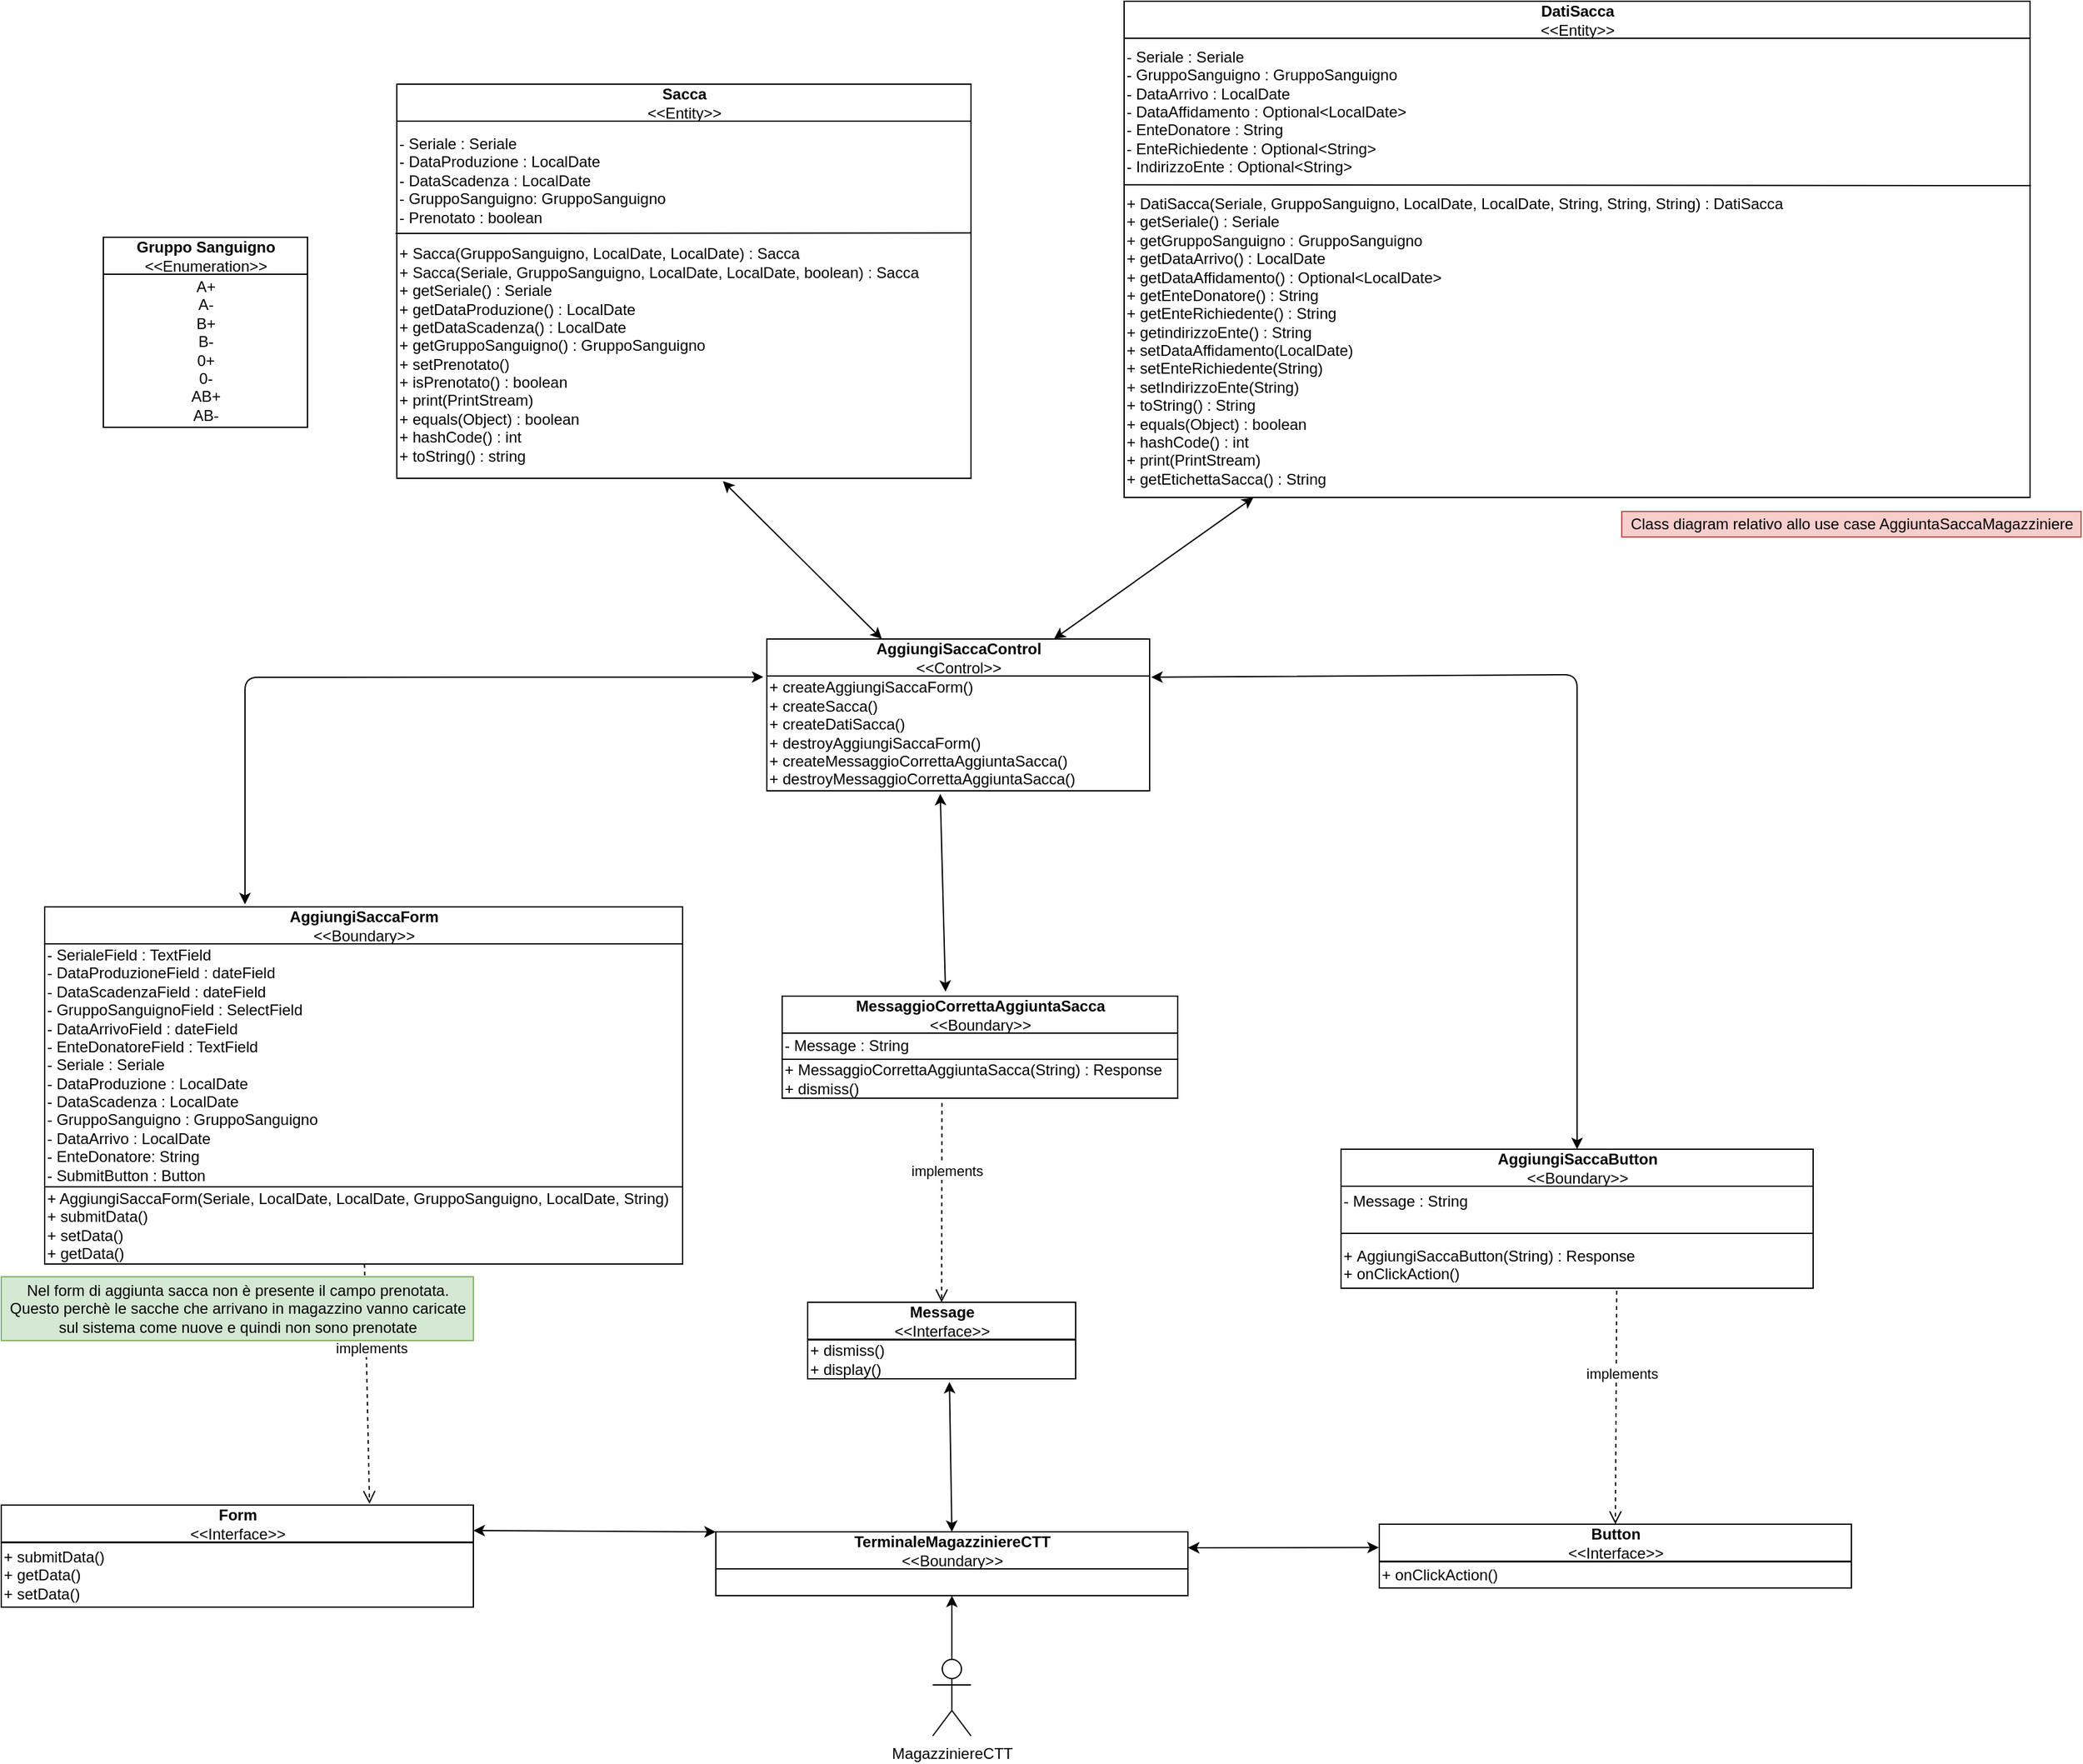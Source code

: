 <mxfile version="14.6.13" type="device"><diagram id="290oCbHAPPW3zIQfEsDf" name="Page-1"><mxGraphModel dx="1560" dy="1932" grid="1" gridSize="10" guides="1" tooltips="1" connect="1" arrows="1" fold="1" page="1" pageScale="1" pageWidth="827" pageHeight="1169" math="0" shadow="0"><root><mxCell id="0"/><mxCell id="1" parent="0"/><mxCell id="KkVf6sjBIuzyxaRxpAFW-1" value="DatiSacca&lt;br&gt;&lt;span style=&quot;font-weight: 400&quot;&gt;&amp;lt;&amp;lt;Entity&amp;gt;&amp;gt;&lt;/span&gt;" style="swimlane;fontStyle=1;align=center;verticalAlign=middle;childLayout=stackLayout;horizontal=1;startSize=29;horizontalStack=0;resizeParent=1;resizeParentMax=0;resizeLast=0;collapsible=0;marginBottom=0;html=1;" parent="1" vertex="1"><mxGeometry x="970" y="-90" width="710" height="389" as="geometry"/></mxCell><mxCell id="KkVf6sjBIuzyxaRxpAFW-2" value="&lt;br&gt;-&amp;nbsp;Seriale : Seriale&lt;br&gt;- GruppoSanguigno : GruppoSanguigno&lt;br&gt;- DataArrivo : LocalDate&lt;br&gt;- DataAffidamento : Optional&amp;lt;LocalDate&amp;gt;&lt;br&gt;- EnteDonatore : String&lt;br&gt;- EnteRichiedente : Optional&amp;lt;String&amp;gt;&lt;br&gt;- IndirizzoEnte : Optional&amp;lt;String&amp;gt;&lt;br&gt;&lt;br&gt;+ DatiSacca(Seriale, GruppoSanguigno, LocalDate, LocalDate, String, String, String) : DatiSacca&lt;br&gt;+ getSeriale() : Seriale&lt;br&gt;+ getGruppoSanguigno : GruppoSanguigno&lt;br&gt;+ getDataArrivo() : LocalDate&lt;br&gt;+ getDataAffidamento() : Optional&amp;lt;LocalDate&amp;gt;&lt;br&gt;+ getEnteDonatore() : String&lt;br&gt;+ getEnteRichiedente() : String&lt;br&gt;+ getindirizzoEnte() : String&lt;br&gt;+ setDataAffidamento(LocalDate)&amp;nbsp;&lt;br&gt;+ setEnteRichiedente(String)&lt;br&gt;+ setIndirizzoEnte(String)&lt;br&gt;+ toString() : String&lt;br&gt;+ equals(Object) : boolean&lt;br&gt;+ hashCode() : int&lt;br&gt;+ print(PrintStream)&lt;br&gt;+ getEtichettaSacca() : String&lt;br&gt;&lt;br&gt;" style="text;html=1;align=left;verticalAlign=middle;resizable=0;points=[];autosize=1;" parent="KkVf6sjBIuzyxaRxpAFW-1" vertex="1"><mxGeometry y="29" width="710" height="360" as="geometry"/></mxCell><mxCell id="KkVf6sjBIuzyxaRxpAFW-3" value="" style="endArrow=none;html=1;entryX=1.001;entryY=0.321;entryDx=0;entryDy=0;entryPerimeter=0;" parent="KkVf6sjBIuzyxaRxpAFW-1" target="KkVf6sjBIuzyxaRxpAFW-2" edge="1"><mxGeometry width="50" height="50" relative="1" as="geometry"><mxPoint y="143.91" as="sourcePoint"/><mxPoint x="301" y="143.91" as="targetPoint"/></mxGeometry></mxCell><mxCell id="kMhT9vL_bP4jBx9hCF2V-1" value="Sacca&lt;br&gt;&lt;span style=&quot;font-weight: 400&quot;&gt;&amp;lt;&amp;lt;Entity&amp;gt;&amp;gt;&lt;/span&gt;" style="swimlane;fontStyle=1;align=center;verticalAlign=middle;childLayout=stackLayout;horizontal=1;startSize=29;horizontalStack=0;resizeParent=1;resizeParentMax=0;resizeLast=0;collapsible=0;marginBottom=0;html=1;" parent="1" vertex="1"><mxGeometry x="400" y="-25" width="450" height="309" as="geometry"/></mxCell><mxCell id="kMhT9vL_bP4jBx9hCF2V-2" value="&lt;br&gt;- Seriale : Seriale&lt;br&gt;- DataProduzione :&amp;nbsp;LocalDate&amp;nbsp;&lt;br&gt;- DataScadenza :&amp;nbsp;LocalDate&amp;nbsp;&lt;br&gt;- GruppoSanguigno: GruppoSanguigno&lt;br&gt;- Prenotato : boolean&lt;br&gt;&lt;br&gt;+ Sacca(GruppoSanguigno, LocalDate, LocalDate) : Sacca&lt;br&gt;+ Sacca(Seriale, GruppoSanguigno, LocalDate, LocalDate, boolean) : Sacca&lt;br&gt;+ getSeriale() : Seriale&lt;br&gt;+ getDataProduzione() :&amp;nbsp;LocalDate&amp;nbsp;&lt;br&gt;+ getDataScadenza() :&amp;nbsp;LocalDate&amp;nbsp;&lt;br&gt;+ getGruppoSanguigno() : GruppoSanguigno&lt;br&gt;+ setPrenotato()&lt;br&gt;+ isPrenotato() : boolean&lt;br&gt;+ print(PrintStream)&lt;br&gt;+ equals(Object) : boolean&lt;br&gt;+ hashCode() : int&lt;br&gt;+ toString() : string&lt;br&gt;&lt;br&gt;" style="text;html=1;align=left;verticalAlign=middle;resizable=0;points=[];autosize=1;" parent="kMhT9vL_bP4jBx9hCF2V-1" vertex="1"><mxGeometry y="29" width="450" height="280" as="geometry"/></mxCell><mxCell id="kMhT9vL_bP4jBx9hCF2V-3" value="" style="endArrow=none;html=1;entryX=1.001;entryY=0.313;entryDx=0;entryDy=0;entryPerimeter=0;" parent="kMhT9vL_bP4jBx9hCF2V-1" target="kMhT9vL_bP4jBx9hCF2V-2" edge="1"><mxGeometry width="50" height="50" relative="1" as="geometry"><mxPoint x="-1" y="117" as="sourcePoint"/><mxPoint x="368" y="107" as="targetPoint"/></mxGeometry></mxCell><mxCell id="lyWawE8wOHZN246EXcPM-9" value="Gruppo Sanguigno&lt;br&gt;&lt;span style=&quot;font-weight: 400&quot;&gt;&amp;lt;&amp;lt;Enumeration&amp;gt;&amp;gt;&lt;/span&gt;" style="swimlane;fontStyle=1;align=center;verticalAlign=middle;childLayout=stackLayout;horizontal=1;startSize=29;horizontalStack=0;resizeParent=1;resizeParentMax=0;resizeLast=0;collapsible=0;marginBottom=0;html=1;" parent="1" vertex="1"><mxGeometry x="170" y="95" width="160" height="149" as="geometry"/></mxCell><mxCell id="lyWawE8wOHZN246EXcPM-10" value="&lt;div&gt;A+&lt;/div&gt;&lt;div&gt;A-&lt;/div&gt;&lt;div&gt;B+&lt;/div&gt;&lt;div&gt;B-&lt;/div&gt;&lt;div&gt;0+&lt;/div&gt;&lt;div&gt;0-&lt;/div&gt;&lt;div&gt;AB+&lt;/div&gt;&lt;div&gt;AB-&lt;/div&gt;" style="text;html=1;align=center;verticalAlign=middle;resizable=0;points=[];autosize=1;" parent="lyWawE8wOHZN246EXcPM-9" vertex="1"><mxGeometry y="29" width="160" height="120" as="geometry"/></mxCell><mxCell id="lyWawE8wOHZN246EXcPM-11" value="" style="endArrow=classic;startArrow=classic;html=1;entryX=0.568;entryY=1.008;entryDx=0;entryDy=0;entryPerimeter=0;" parent="1" source="lyWawE8wOHZN246EXcPM-36" target="kMhT9vL_bP4jBx9hCF2V-2" edge="1"><mxGeometry width="50" height="50" relative="1" as="geometry"><mxPoint x="760.55" y="368.995" as="sourcePoint"/><mxPoint x="660" y="290" as="targetPoint"/></mxGeometry></mxCell><mxCell id="lyWawE8wOHZN246EXcPM-14" value="AggiungiSaccaForm&lt;br&gt;&lt;span style=&quot;font-weight: 400&quot;&gt;&amp;lt;&amp;lt;Boundary&amp;gt;&amp;gt;&lt;/span&gt;" style="swimlane;fontStyle=1;align=center;verticalAlign=middle;childLayout=stackLayout;horizontal=1;startSize=29;horizontalStack=0;resizeParent=1;resizeParentMax=0;resizeLast=0;collapsible=0;marginBottom=0;html=1;" parent="1" vertex="1"><mxGeometry x="124" y="620" width="500" height="280" as="geometry"/></mxCell><mxCell id="lyWawE8wOHZN246EXcPM-15" value="- SerialeField : TextField&lt;br&gt;- DataProduzioneField : dateField&lt;br&gt;- DataScadenzaField : dateField&lt;br&gt;- GruppoSanguignoField : SelectField&lt;br&gt;- DataArrivoField : dateField&lt;br&gt;- EnteDonatoreField : TextField&lt;br&gt;- Seriale : Seriale&lt;br&gt;- DataProduzione : LocalDate&lt;br&gt;- DataScadenza : LocalDate&lt;br&gt;- GruppoSanguigno : GruppoSanguigno&lt;br&gt;- DataArrivo : LocalDate&lt;br&gt;- EnteDonatore: String&lt;br&gt;- SubmitButton : Button" style="text;html=1;align=left;verticalAlign=middle;resizable=0;points=[];autosize=1;" parent="lyWawE8wOHZN246EXcPM-14" vertex="1"><mxGeometry y="29" width="500" height="190" as="geometry"/></mxCell><mxCell id="lyWawE8wOHZN246EXcPM-16" value="" style="line;strokeWidth=1;fillColor=none;align=left;verticalAlign=middle;spacingTop=-1;spacingLeft=3;spacingRight=3;rotatable=0;labelPosition=right;points=[];portConstraint=eastwest;" parent="lyWawE8wOHZN246EXcPM-14" vertex="1"><mxGeometry y="219" width="500" height="1" as="geometry"/></mxCell><mxCell id="lyWawE8wOHZN246EXcPM-17" value="&lt;div&gt;&lt;span&gt;+ AggiungiSaccaForm(Seriale, LocalDate, LocalDate, GruppoSanguigno, LocalDate, String)&lt;/span&gt;&lt;/div&gt;&lt;div&gt;&lt;span&gt;+ submitData()&lt;/span&gt;&lt;/div&gt;&lt;div&gt;&lt;span&gt;+ setData()&lt;/span&gt;&lt;/div&gt;&lt;div&gt;&lt;span&gt;+ getData()&lt;/span&gt;&lt;/div&gt;" style="text;html=1;align=left;verticalAlign=middle;resizable=0;points=[];autosize=1;" parent="lyWawE8wOHZN246EXcPM-14" vertex="1"><mxGeometry y="220" width="500" height="60" as="geometry"/></mxCell><mxCell id="lyWawE8wOHZN246EXcPM-18" value="TerminaleMagazziniereCTT&lt;br&gt;&lt;span style=&quot;font-weight: 400&quot;&gt;&amp;lt;&amp;lt;Boundary&amp;gt;&amp;gt;&lt;/span&gt;" style="swimlane;fontStyle=1;align=center;verticalAlign=middle;childLayout=stackLayout;horizontal=1;startSize=29;horizontalStack=0;resizeParent=1;resizeParentMax=0;resizeLast=0;collapsible=0;marginBottom=0;html=1;" parent="1" vertex="1"><mxGeometry x="650" y="1110" width="370" height="50" as="geometry"/></mxCell><mxCell id="lyWawE8wOHZN246EXcPM-19" style="edgeStyle=orthogonalEdgeStyle;rounded=0;orthogonalLoop=1;jettySize=auto;html=1;entryX=0.5;entryY=1;entryDx=0;entryDy=0;" parent="1" source="lyWawE8wOHZN246EXcPM-31" target="lyWawE8wOHZN246EXcPM-18" edge="1"><mxGeometry relative="1" as="geometry"><mxPoint x="1175.0" y="1009" as="sourcePoint"/><mxPoint x="1175" y="1059" as="targetPoint"/></mxGeometry></mxCell><mxCell id="lyWawE8wOHZN246EXcPM-20" value="" style="endArrow=classic;html=1;entryX=0.5;entryY=0;entryDx=0;entryDy=0;startArrow=classic;startFill=1;exitX=1.004;exitY=0.01;exitDx=0;exitDy=0;exitPerimeter=0;" parent="1" source="lyWawE8wOHZN246EXcPM-37" target="lyWawE8wOHZN246EXcPM-32" edge="1"><mxGeometry width="50" height="50" relative="1" as="geometry"><mxPoint x="1210" y="438" as="sourcePoint"/><mxPoint x="1385" y="443.5" as="targetPoint"/><Array as="points"><mxPoint x="1325" y="438"/></Array></mxGeometry></mxCell><mxCell id="lyWawE8wOHZN246EXcPM-21" value="" style="endArrow=classic;html=1;startArrow=classic;startFill=1;exitX=-0.009;exitY=0.009;exitDx=0;exitDy=0;exitPerimeter=0;" parent="1" source="lyWawE8wOHZN246EXcPM-37" edge="1"><mxGeometry width="50" height="50" relative="1" as="geometry"><mxPoint x="560" y="440" as="sourcePoint"/><mxPoint x="281" y="618" as="targetPoint"/><Array as="points"><mxPoint x="281" y="440"/></Array></mxGeometry></mxCell><mxCell id="lyWawE8wOHZN246EXcPM-22" value="" style="endArrow=classic;startArrow=classic;html=1;exitX=1;exitY=0.25;exitDx=0;exitDy=0;entryX=-0.001;entryY=0.366;entryDx=0;entryDy=0;entryPerimeter=0;" parent="1" source="lyWawE8wOHZN246EXcPM-18" target="lyWawE8wOHZN246EXcPM-24" edge="1"><mxGeometry width="50" height="50" relative="1" as="geometry"><mxPoint x="1360.0" y="809" as="sourcePoint"/><mxPoint x="1169" y="1120" as="targetPoint"/></mxGeometry></mxCell><mxCell id="lyWawE8wOHZN246EXcPM-23" value="" style="endArrow=classic;startArrow=classic;html=1;exitX=0;exitY=0;exitDx=0;exitDy=0;entryX=1;entryY=0.25;entryDx=0;entryDy=0;" parent="1" source="lyWawE8wOHZN246EXcPM-18" target="lyWawE8wOHZN246EXcPM-27" edge="1"><mxGeometry width="50" height="50" relative="1" as="geometry"><mxPoint x="990" y="810" as="sourcePoint"/><mxPoint x="880" y="749" as="targetPoint"/></mxGeometry></mxCell><mxCell id="lyWawE8wOHZN246EXcPM-24" value="Button&lt;br&gt;&lt;span style=&quot;font-weight: 400&quot;&gt;&amp;lt;&amp;lt;Interface&amp;gt;&amp;gt;&lt;/span&gt;" style="swimlane;fontStyle=1;align=center;verticalAlign=middle;childLayout=stackLayout;horizontal=1;startSize=29;horizontalStack=0;resizeParent=1;resizeParentMax=0;resizeLast=0;collapsible=0;marginBottom=0;html=1;" parent="1" vertex="1"><mxGeometry x="1170" y="1104" width="370" height="50" as="geometry"/></mxCell><mxCell id="lyWawE8wOHZN246EXcPM-25" value="" style="line;strokeWidth=1;fillColor=none;align=left;verticalAlign=middle;spacingTop=-1;spacingLeft=3;spacingRight=3;rotatable=0;labelPosition=right;points=[];portConstraint=eastwest;" parent="lyWawE8wOHZN246EXcPM-24" vertex="1"><mxGeometry y="29" width="370" height="1" as="geometry"/></mxCell><mxCell id="lyWawE8wOHZN246EXcPM-26" value="+ onClickAction()" style="text;html=1;align=left;verticalAlign=middle;resizable=0;points=[];autosize=1;" parent="lyWawE8wOHZN246EXcPM-24" vertex="1"><mxGeometry y="30" width="370" height="20" as="geometry"/></mxCell><mxCell id="lyWawE8wOHZN246EXcPM-27" value="Form&lt;br&gt;&lt;span style=&quot;font-weight: 400&quot;&gt;&amp;lt;&amp;lt;Interface&amp;gt;&amp;gt;&lt;/span&gt;" style="swimlane;fontStyle=1;align=center;verticalAlign=middle;childLayout=stackLayout;horizontal=1;startSize=29;horizontalStack=0;resizeParent=1;resizeParentMax=0;resizeLast=0;collapsible=0;marginBottom=0;html=1;" parent="1" vertex="1"><mxGeometry x="90" y="1089" width="370" height="80" as="geometry"/></mxCell><mxCell id="lyWawE8wOHZN246EXcPM-28" value="" style="line;strokeWidth=1;fillColor=none;align=left;verticalAlign=middle;spacingTop=-1;spacingLeft=3;spacingRight=3;rotatable=0;labelPosition=right;points=[];portConstraint=eastwest;" parent="lyWawE8wOHZN246EXcPM-27" vertex="1"><mxGeometry y="29" width="370" height="1" as="geometry"/></mxCell><mxCell id="lyWawE8wOHZN246EXcPM-29" value="+ submitData()&lt;br&gt;+ getData()&lt;br&gt;+ setData()" style="text;html=1;align=left;verticalAlign=middle;resizable=0;points=[];autosize=1;" parent="lyWawE8wOHZN246EXcPM-27" vertex="1"><mxGeometry y="30" width="370" height="50" as="geometry"/></mxCell><mxCell id="lyWawE8wOHZN246EXcPM-31" value="MagazziniereCTT" style="shape=umlActor;verticalLabelPosition=bottom;verticalAlign=top;html=1;outlineConnect=0;" parent="1" vertex="1"><mxGeometry x="820" y="1210" width="30" height="60" as="geometry"/></mxCell><mxCell id="lyWawE8wOHZN246EXcPM-32" value="AggiungiSaccaButton&lt;br&gt;&lt;span style=&quot;font-weight: 400&quot;&gt;&amp;lt;&amp;lt;Boundary&amp;gt;&amp;gt;&lt;/span&gt;" style="swimlane;fontStyle=1;align=center;verticalAlign=middle;childLayout=stackLayout;horizontal=1;startSize=29;horizontalStack=0;resizeParent=1;resizeParentMax=0;resizeLast=0;collapsible=0;marginBottom=0;html=1;" parent="1" vertex="1"><mxGeometry x="1140" y="810" width="370" height="109" as="geometry"/></mxCell><mxCell id="lyWawE8wOHZN246EXcPM-34" value="" style="endArrow=none;html=1;" parent="lyWawE8wOHZN246EXcPM-32" edge="1"><mxGeometry width="50" height="50" relative="1" as="geometry"><mxPoint y="66" as="sourcePoint"/><mxPoint x="370" y="66" as="targetPoint"/></mxGeometry></mxCell><mxCell id="lyWawE8wOHZN246EXcPM-33" value="- Message : String&lt;br&gt;&lt;br&gt;&lt;br&gt;+&amp;nbsp;&lt;span style=&quot;text-align: center&quot;&gt;AggiungiSaccaButton&lt;/span&gt;(String) : Response&lt;br&gt;+ onClickAction()" style="text;html=1;align=left;verticalAlign=middle;resizable=0;points=[];autosize=1;" parent="lyWawE8wOHZN246EXcPM-32" vertex="1"><mxGeometry y="29" width="370" height="80" as="geometry"/></mxCell><mxCell id="lyWawE8wOHZN246EXcPM-35" value="implements" style="html=1;verticalAlign=bottom;endArrow=open;dashed=1;endSize=8;entryX=0.5;entryY=0;entryDx=0;entryDy=0;exitX=0.584;exitY=1.025;exitDx=0;exitDy=0;exitPerimeter=0;" parent="1" source="lyWawE8wOHZN246EXcPM-33" target="lyWawE8wOHZN246EXcPM-24" edge="1"><mxGeometry x="-0.198" y="4" relative="1" as="geometry"><mxPoint x="1180" y="990" as="sourcePoint"/><mxPoint x="1910.45" y="680.61" as="targetPoint"/><mxPoint as="offset"/></mxGeometry></mxCell><mxCell id="lyWawE8wOHZN246EXcPM-36" value="AggiungiSaccaControl&lt;br&gt;&lt;span style=&quot;font-weight: 400&quot;&gt;&amp;lt;&amp;lt;Control&amp;gt;&amp;gt;&lt;/span&gt;" style="swimlane;fontStyle=1;align=center;verticalAlign=middle;childLayout=stackLayout;horizontal=1;startSize=29;horizontalStack=0;resizeParent=1;resizeParentMax=0;resizeLast=0;collapsible=0;marginBottom=0;html=1;" parent="1" vertex="1"><mxGeometry x="690" y="410" width="300" height="119" as="geometry"/></mxCell><mxCell id="lyWawE8wOHZN246EXcPM-37" value="+ createAggiungiSaccaForm()&amp;nbsp;&lt;br&gt;+ createSacca()&lt;br&gt;+ createDatiSacca()&lt;br&gt;+ destroyAggiungiSaccaForm()&lt;br&gt;+ createMessaggioCorrettaAggiuntaSacca()&lt;br&gt;+ destroyMessaggioCorrettaAggiuntaSacca()" style="text;html=1;align=left;verticalAlign=middle;resizable=0;points=[];autosize=1;" parent="lyWawE8wOHZN246EXcPM-36" vertex="1"><mxGeometry y="29" width="300" height="90" as="geometry"/></mxCell><mxCell id="lyWawE8wOHZN246EXcPM-38" value="Message&lt;br&gt;&lt;span style=&quot;font-weight: 400&quot;&gt;&amp;lt;&amp;lt;Interface&amp;gt;&amp;gt;&lt;/span&gt;" style="swimlane;fontStyle=1;align=center;verticalAlign=middle;childLayout=stackLayout;horizontal=1;startSize=29;horizontalStack=0;resizeParent=1;resizeParentMax=0;resizeLast=0;collapsible=0;marginBottom=0;html=1;" parent="1" vertex="1"><mxGeometry x="722" y="930" width="210" height="60" as="geometry"/></mxCell><mxCell id="lyWawE8wOHZN246EXcPM-39" value="" style="line;strokeWidth=1;fillColor=none;align=left;verticalAlign=middle;spacingTop=-1;spacingLeft=3;spacingRight=3;rotatable=0;labelPosition=right;points=[];portConstraint=eastwest;" parent="lyWawE8wOHZN246EXcPM-38" vertex="1"><mxGeometry y="29" width="210" height="1" as="geometry"/></mxCell><mxCell id="lyWawE8wOHZN246EXcPM-40" value="+ dismiss()&lt;br&gt;+ display()" style="text;html=1;align=left;verticalAlign=middle;resizable=0;points=[];autosize=1;" parent="lyWawE8wOHZN246EXcPM-38" vertex="1"><mxGeometry y="30" width="210" height="30" as="geometry"/></mxCell><mxCell id="lyWawE8wOHZN246EXcPM-41" value="" style="endArrow=classic;startArrow=classic;html=1;exitX=0.5;exitY=0;exitDx=0;exitDy=0;entryX=0.529;entryY=1.081;entryDx=0;entryDy=0;entryPerimeter=0;" parent="1" source="lyWawE8wOHZN246EXcPM-18" target="lyWawE8wOHZN246EXcPM-40" edge="1"><mxGeometry width="50" height="50" relative="1" as="geometry"><mxPoint x="620" y="900" as="sourcePoint"/><mxPoint x="836" y="993" as="targetPoint"/></mxGeometry></mxCell><mxCell id="lyWawE8wOHZN246EXcPM-43" value="MessaggioCorrettaAggiuntaSacca&lt;br&gt;&lt;span style=&quot;font-weight: 400&quot;&gt;&amp;lt;&amp;lt;Boundary&amp;gt;&amp;gt;&lt;/span&gt;" style="swimlane;fontStyle=1;align=center;verticalAlign=middle;childLayout=stackLayout;horizontal=1;startSize=29;horizontalStack=0;resizeParent=1;resizeParentMax=0;resizeLast=0;collapsible=0;marginBottom=0;html=1;" parent="1" vertex="1"><mxGeometry x="702" y="690" width="310" height="80" as="geometry"/></mxCell><mxCell id="lyWawE8wOHZN246EXcPM-44" value="- Message : String" style="text;html=1;align=left;verticalAlign=middle;resizable=0;points=[];autosize=1;" parent="lyWawE8wOHZN246EXcPM-43" vertex="1"><mxGeometry y="29" width="310" height="20" as="geometry"/></mxCell><mxCell id="lyWawE8wOHZN246EXcPM-45" value="" style="line;strokeWidth=1;fillColor=none;align=left;verticalAlign=middle;spacingTop=-1;spacingLeft=3;spacingRight=3;rotatable=0;labelPosition=right;points=[];portConstraint=eastwest;" parent="lyWawE8wOHZN246EXcPM-43" vertex="1"><mxGeometry y="49" width="310" height="1" as="geometry"/></mxCell><mxCell id="lyWawE8wOHZN246EXcPM-46" value="+ MessaggioCorrettaAggiuntaSacca(String) : Response&lt;br&gt;+ dismiss()" style="text;html=1;align=left;verticalAlign=middle;resizable=0;points=[];autosize=1;" parent="lyWawE8wOHZN246EXcPM-43" vertex="1"><mxGeometry y="50" width="310" height="30" as="geometry"/></mxCell><mxCell id="lyWawE8wOHZN246EXcPM-47" value="" style="endArrow=classic;startArrow=classic;html=1;exitX=0.413;exitY=-0.043;exitDx=0;exitDy=0;entryX=0.453;entryY=1.026;entryDx=0;entryDy=0;entryPerimeter=0;exitPerimeter=0;" parent="1" source="lyWawE8wOHZN246EXcPM-43" target="lyWawE8wOHZN246EXcPM-37" edge="1"><mxGeometry width="50" height="50" relative="1" as="geometry"><mxPoint x="630" y="630" as="sourcePoint"/><mxPoint x="830" y="480" as="targetPoint"/><Array as="points"/></mxGeometry></mxCell><mxCell id="_3BLpoZ_sjSIUcCO3k5N-2" value="Class diagram relativo allo use case AggiuntaSaccaMagazziniere" style="text;html=1;align=center;verticalAlign=middle;resizable=0;points=[];autosize=1;fillColor=#f8cecc;strokeColor=#b85450;" parent="1" vertex="1"><mxGeometry x="1360" y="310" width="360" height="20" as="geometry"/></mxCell><mxCell id="KkVf6sjBIuzyxaRxpAFW-7" value="" style="endArrow=classic;startArrow=classic;html=1;exitX=0.75;exitY=0;exitDx=0;exitDy=0;" parent="1" source="lyWawE8wOHZN246EXcPM-36" target="KkVf6sjBIuzyxaRxpAFW-2" edge="1"><mxGeometry width="50" height="50" relative="1" as="geometry"><mxPoint x="753.501" y="380.0" as="sourcePoint"/><mxPoint x="656.385" y="289" as="targetPoint"/></mxGeometry></mxCell><mxCell id="KkVf6sjBIuzyxaRxpAFW-17" value="implements" style="html=1;verticalAlign=bottom;endArrow=open;dashed=1;endSize=8;entryX=0.78;entryY=-0.012;entryDx=0;entryDy=0;entryPerimeter=0;" parent="1" source="lyWawE8wOHZN246EXcPM-17" target="lyWawE8wOHZN246EXcPM-27" edge="1"><mxGeometry x="-0.198" y="4" relative="1" as="geometry"><mxPoint x="149.844" y="815" as="sourcePoint"/><mxPoint x="428" y="1089" as="targetPoint"/><mxPoint as="offset"/></mxGeometry></mxCell><mxCell id="KkVf6sjBIuzyxaRxpAFW-18" value="implements" style="html=1;verticalAlign=bottom;endArrow=open;dashed=1;endSize=8;entryX=0.5;entryY=0;entryDx=0;entryDy=0;exitX=0.404;exitY=1.124;exitDx=0;exitDy=0;exitPerimeter=0;" parent="1" source="lyWawE8wOHZN246EXcPM-46" target="lyWawE8wOHZN246EXcPM-38" edge="1"><mxGeometry x="-0.198" y="4" relative="1" as="geometry"><mxPoint x="458.169" y="880" as="sourcePoint"/><mxPoint x="437.5" y="1099" as="targetPoint"/><mxPoint as="offset"/></mxGeometry></mxCell><mxCell id="kMhT9vL_bP4jBx9hCF2V-4" value="Nel form di aggiunta sacca non è presente il campo prenotata.&lt;br&gt;Questo perchè le sacche che arrivano in magazzino vanno caricate&lt;br&gt;sul sistema come nuove e quindi non sono prenotate" style="text;html=1;align=center;verticalAlign=middle;resizable=0;points=[];autosize=1;fillColor=#d5e8d4;strokeColor=#82b366;" parent="1" vertex="1"><mxGeometry x="90" y="910" width="370" height="50" as="geometry"/></mxCell></root></mxGraphModel></diagram></mxfile>